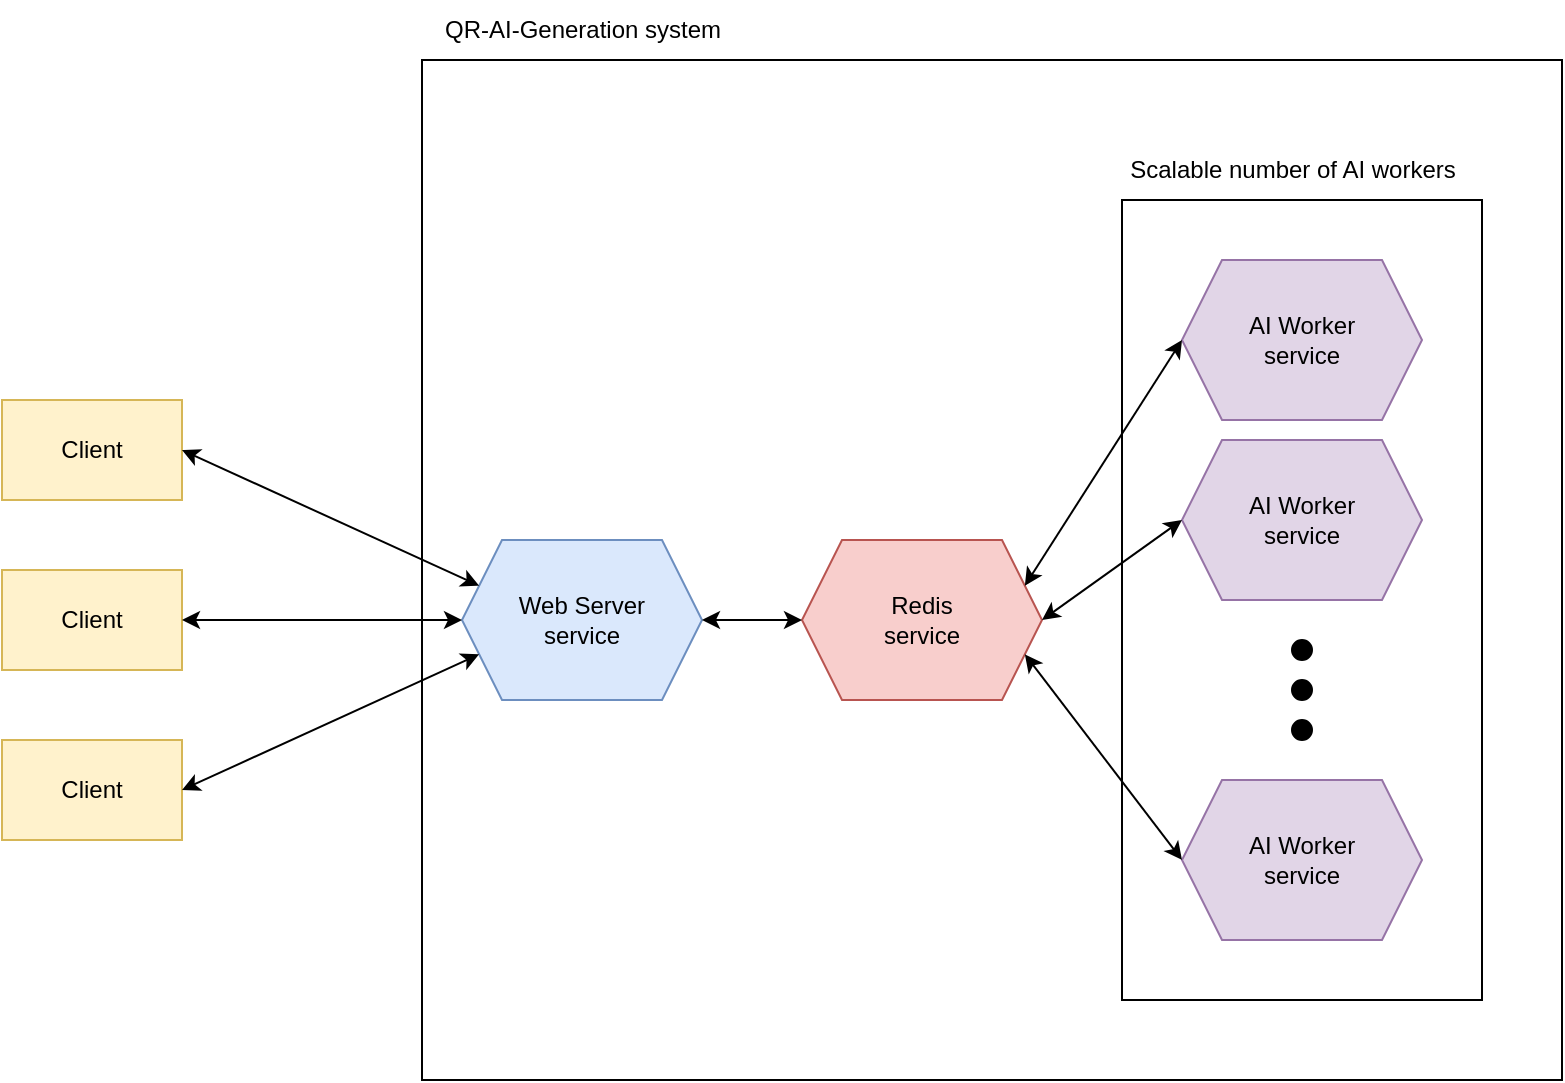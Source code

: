 <mxfile version="24.4.0" type="device">
  <diagram name="Page-1" id="m3VSI9VaE4As3g3zOqit">
    <mxGraphModel dx="2924" dy="1180" grid="1" gridSize="10" guides="1" tooltips="1" connect="1" arrows="1" fold="1" page="1" pageScale="1" pageWidth="850" pageHeight="1100" math="0" shadow="0">
      <root>
        <mxCell id="0" />
        <mxCell id="1" parent="0" />
        <mxCell id="8HG9WnXO55TLH_VqnwF6-21" value="" style="rounded=0;whiteSpace=wrap;html=1;fillColor=none;" vertex="1" parent="1">
          <mxGeometry x="50" y="300" width="570" height="510" as="geometry" />
        </mxCell>
        <mxCell id="8HG9WnXO55TLH_VqnwF6-7" value="" style="rounded=0;whiteSpace=wrap;html=1;fillColor=none;" vertex="1" parent="1">
          <mxGeometry x="400" y="370" width="180" height="400" as="geometry" />
        </mxCell>
        <mxCell id="8HG9WnXO55TLH_VqnwF6-2" value="Web Server&lt;br&gt;service" style="shape=hexagon;perimeter=hexagonPerimeter2;whiteSpace=wrap;html=1;fixedSize=1;fillColor=#dae8fc;strokeColor=#6c8ebf;" vertex="1" parent="1">
          <mxGeometry x="70" y="540" width="120" height="80" as="geometry" />
        </mxCell>
        <mxCell id="8HG9WnXO55TLH_VqnwF6-3" value="Redis&lt;br&gt;service" style="shape=hexagon;perimeter=hexagonPerimeter2;whiteSpace=wrap;html=1;fixedSize=1;fillColor=#f8cecc;strokeColor=#b85450;" vertex="1" parent="1">
          <mxGeometry x="240" y="540" width="120" height="80" as="geometry" />
        </mxCell>
        <mxCell id="8HG9WnXO55TLH_VqnwF6-4" value="AI Worker&lt;br&gt;service" style="shape=hexagon;perimeter=hexagonPerimeter2;whiteSpace=wrap;html=1;fixedSize=1;fillColor=#e1d5e7;strokeColor=#9673a6;" vertex="1" parent="1">
          <mxGeometry x="430" y="400" width="120" height="80" as="geometry" />
        </mxCell>
        <mxCell id="8HG9WnXO55TLH_VqnwF6-5" value="AI Worker&lt;br&gt;service" style="shape=hexagon;perimeter=hexagonPerimeter2;whiteSpace=wrap;html=1;fixedSize=1;fillColor=#e1d5e7;strokeColor=#9673a6;" vertex="1" parent="1">
          <mxGeometry x="430" y="490" width="120" height="80" as="geometry" />
        </mxCell>
        <mxCell id="8HG9WnXO55TLH_VqnwF6-6" value="AI Worker&lt;br&gt;service" style="shape=hexagon;perimeter=hexagonPerimeter2;whiteSpace=wrap;html=1;fixedSize=1;fillColor=#e1d5e7;strokeColor=#9673a6;" vertex="1" parent="1">
          <mxGeometry x="430" y="660" width="120" height="80" as="geometry" />
        </mxCell>
        <mxCell id="8HG9WnXO55TLH_VqnwF6-8" value="" style="ellipse;whiteSpace=wrap;html=1;aspect=fixed;fillColor=#000000;" vertex="1" parent="1">
          <mxGeometry x="485" y="610" width="10" height="10" as="geometry" />
        </mxCell>
        <mxCell id="8HG9WnXO55TLH_VqnwF6-9" value="" style="ellipse;whiteSpace=wrap;html=1;aspect=fixed;fillColor=#000000;" vertex="1" parent="1">
          <mxGeometry x="485" y="590" width="10" height="10" as="geometry" />
        </mxCell>
        <mxCell id="8HG9WnXO55TLH_VqnwF6-11" value="" style="ellipse;whiteSpace=wrap;html=1;aspect=fixed;fillColor=#000000;" vertex="1" parent="1">
          <mxGeometry x="485" y="630" width="10" height="10" as="geometry" />
        </mxCell>
        <mxCell id="8HG9WnXO55TLH_VqnwF6-12" value="Scalable number of AI workers" style="text;html=1;align=center;verticalAlign=middle;resizable=0;points=[];autosize=1;strokeColor=none;fillColor=none;" vertex="1" parent="1">
          <mxGeometry x="390" y="340" width="190" height="30" as="geometry" />
        </mxCell>
        <mxCell id="8HG9WnXO55TLH_VqnwF6-16" value="" style="endArrow=classic;startArrow=classic;html=1;rounded=0;entryX=0;entryY=0.5;entryDx=0;entryDy=0;exitX=1;exitY=0.25;exitDx=0;exitDy=0;" edge="1" parent="1" source="8HG9WnXO55TLH_VqnwF6-3" target="8HG9WnXO55TLH_VqnwF6-4">
          <mxGeometry width="50" height="50" relative="1" as="geometry">
            <mxPoint x="400" y="750" as="sourcePoint" />
            <mxPoint x="450" y="700" as="targetPoint" />
          </mxGeometry>
        </mxCell>
        <mxCell id="8HG9WnXO55TLH_VqnwF6-17" value="" style="endArrow=classic;startArrow=classic;html=1;rounded=0;entryX=0;entryY=0.5;entryDx=0;entryDy=0;exitX=1;exitY=0.5;exitDx=0;exitDy=0;" edge="1" parent="1" source="8HG9WnXO55TLH_VqnwF6-3" target="8HG9WnXO55TLH_VqnwF6-5">
          <mxGeometry width="50" height="50" relative="1" as="geometry">
            <mxPoint x="361" y="573" as="sourcePoint" />
            <mxPoint x="440" y="450" as="targetPoint" />
          </mxGeometry>
        </mxCell>
        <mxCell id="8HG9WnXO55TLH_VqnwF6-18" value="" style="endArrow=classic;startArrow=classic;html=1;rounded=0;exitX=1;exitY=0.75;exitDx=0;exitDy=0;" edge="1" parent="1" source="8HG9WnXO55TLH_VqnwF6-3">
          <mxGeometry width="50" height="50" relative="1" as="geometry">
            <mxPoint x="371" y="583" as="sourcePoint" />
            <mxPoint x="430" y="700" as="targetPoint" />
          </mxGeometry>
        </mxCell>
        <mxCell id="8HG9WnXO55TLH_VqnwF6-19" value="" style="endArrow=classic;startArrow=classic;html=1;rounded=0;entryX=0;entryY=0.5;entryDx=0;entryDy=0;exitX=1;exitY=0.5;exitDx=0;exitDy=0;" edge="1" parent="1" source="8HG9WnXO55TLH_VqnwF6-2" target="8HG9WnXO55TLH_VqnwF6-3">
          <mxGeometry width="50" height="50" relative="1" as="geometry">
            <mxPoint x="381" y="593" as="sourcePoint" />
            <mxPoint x="460" y="470" as="targetPoint" />
          </mxGeometry>
        </mxCell>
        <mxCell id="8HG9WnXO55TLH_VqnwF6-22" value="QR-AI-Generation system" style="text;html=1;align=center;verticalAlign=middle;resizable=0;points=[];autosize=1;strokeColor=none;fillColor=none;" vertex="1" parent="1">
          <mxGeometry x="50" y="270" width="160" height="30" as="geometry" />
        </mxCell>
        <mxCell id="8HG9WnXO55TLH_VqnwF6-24" value="Client" style="rounded=0;whiteSpace=wrap;html=1;fillColor=#fff2cc;strokeColor=#d6b656;" vertex="1" parent="1">
          <mxGeometry x="-160" y="555" width="90" height="50" as="geometry" />
        </mxCell>
        <mxCell id="8HG9WnXO55TLH_VqnwF6-25" value="Client" style="rounded=0;whiteSpace=wrap;html=1;fillColor=#fff2cc;strokeColor=#d6b656;" vertex="1" parent="1">
          <mxGeometry x="-160" y="470" width="90" height="50" as="geometry" />
        </mxCell>
        <mxCell id="8HG9WnXO55TLH_VqnwF6-23" value="Client" style="rounded=0;whiteSpace=wrap;html=1;fillColor=#fff2cc;strokeColor=#d6b656;" vertex="1" parent="1">
          <mxGeometry x="-160" y="640" width="90" height="50" as="geometry" />
        </mxCell>
        <mxCell id="8HG9WnXO55TLH_VqnwF6-26" value="" style="endArrow=classic;startArrow=classic;html=1;rounded=0;entryX=0;entryY=0.75;entryDx=0;entryDy=0;exitX=1;exitY=0.5;exitDx=0;exitDy=0;" edge="1" parent="1" source="8HG9WnXO55TLH_VqnwF6-23" target="8HG9WnXO55TLH_VqnwF6-2">
          <mxGeometry width="50" height="50" relative="1" as="geometry">
            <mxPoint x="-70" y="690" as="sourcePoint" />
            <mxPoint x="-20" y="640" as="targetPoint" />
          </mxGeometry>
        </mxCell>
        <mxCell id="8HG9WnXO55TLH_VqnwF6-27" value="" style="endArrow=classic;startArrow=classic;html=1;rounded=0;entryX=0;entryY=0.5;entryDx=0;entryDy=0;exitX=1;exitY=0.5;exitDx=0;exitDy=0;" edge="1" parent="1" source="8HG9WnXO55TLH_VqnwF6-24" target="8HG9WnXO55TLH_VqnwF6-2">
          <mxGeometry width="50" height="50" relative="1" as="geometry">
            <mxPoint x="-60" y="675" as="sourcePoint" />
            <mxPoint x="80" y="590" as="targetPoint" />
          </mxGeometry>
        </mxCell>
        <mxCell id="8HG9WnXO55TLH_VqnwF6-28" value="" style="endArrow=classic;startArrow=classic;html=1;rounded=0;entryX=0;entryY=0.25;entryDx=0;entryDy=0;exitX=1;exitY=0.5;exitDx=0;exitDy=0;" edge="1" parent="1" source="8HG9WnXO55TLH_VqnwF6-25" target="8HG9WnXO55TLH_VqnwF6-2">
          <mxGeometry width="50" height="50" relative="1" as="geometry">
            <mxPoint x="-50" y="685" as="sourcePoint" />
            <mxPoint x="90" y="600" as="targetPoint" />
          </mxGeometry>
        </mxCell>
      </root>
    </mxGraphModel>
  </diagram>
</mxfile>
